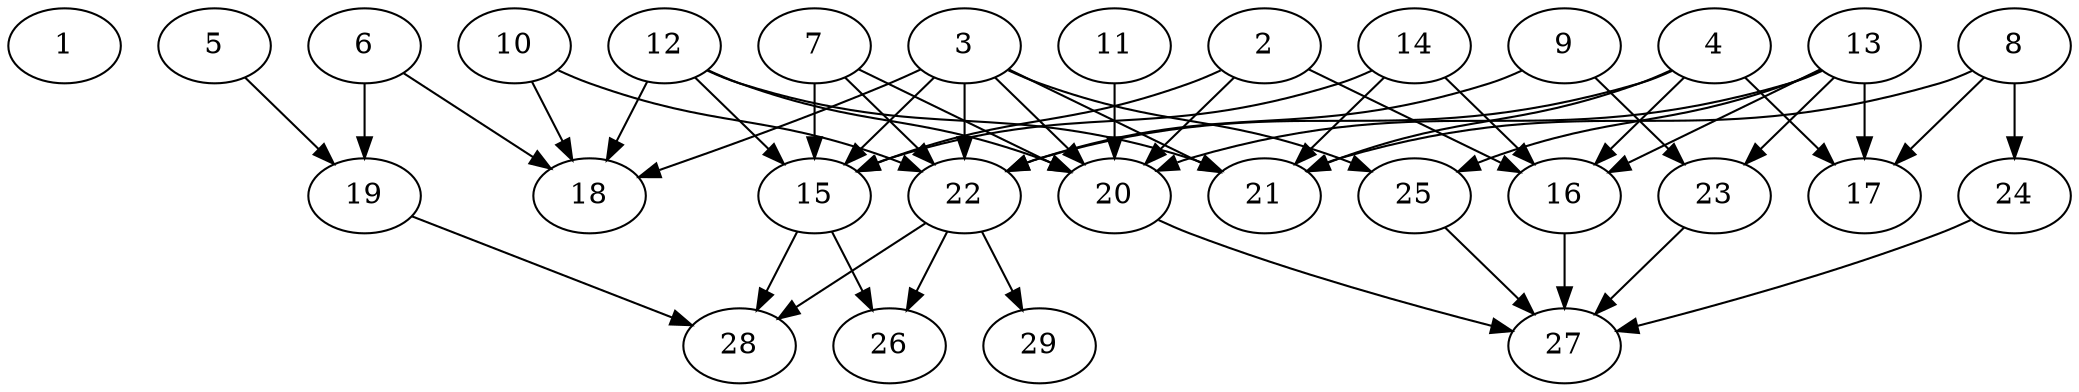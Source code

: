 // DAG (tier=2-normal, mode=data, n=29, ccr=0.402, fat=0.691, density=0.515, regular=0.471, jump=0.132, mindata=2097152, maxdata=16777216)
// DAG automatically generated by daggen at Sun Aug 24 16:33:34 2025
// /home/ermia/Project/Environments/daggen/bin/daggen --dot --ccr 0.402 --fat 0.691 --regular 0.471 --density 0.515 --jump 0.132 --mindata 2097152 --maxdata 16777216 -n 29 
digraph G {
  1 [size="421319044395553521664", alpha="0.03", expect_size="210659522197776760832"]
  2 [size="2637700192300452282368", alpha="0.17", expect_size="1318850096150226141184"]
  2 -> 15 [size ="1527238772129792"]
  2 -> 16 [size ="1527238772129792"]
  2 -> 20 [size ="1527238772129792"]
  3 [size="31235677875258976", alpha="0.07", expect_size="15617838937629488"]
  3 -> 15 [size ="704312300797952"]
  3 -> 18 [size ="704312300797952"]
  3 -> 20 [size ="704312300797952"]
  3 -> 21 [size ="704312300797952"]
  3 -> 22 [size ="704312300797952"]
  3 -> 25 [size ="704312300797952"]
  4 [size="62733999210494448", alpha="0.18", expect_size="31366999605247224"]
  4 -> 16 [size ="1527465155493888"]
  4 -> 17 [size ="1527465155493888"]
  4 -> 21 [size ="1527465155493888"]
  4 -> 22 [size ="1527465155493888"]
  5 [size="2580957055717287", alpha="0.02", expect_size="1290478527858643"]
  5 -> 19 [size ="117273754861568"]
  6 [size="4647537113400346673152", alpha="0.04", expect_size="2323768556700173336576"]
  6 -> 18 [size ="2227948929155072"]
  6 -> 19 [size ="2227948929155072"]
  7 [size="94885481915363136", alpha="0.13", expect_size="47442740957681568"]
  7 -> 15 [size ="1718506752049152"]
  7 -> 20 [size ="1718506752049152"]
  7 -> 22 [size ="1718506752049152"]
  8 [size="49028278504607328", alpha="0.03", expect_size="24514139252303664"]
  8 -> 17 [size ="1491457223426048"]
  8 -> 21 [size ="1491457223426048"]
  8 -> 24 [size ="1491457223426048"]
  9 [size="242410430324851328", alpha="0.02", expect_size="121205215162425664"]
  9 -> 22 [size ="326004425883648"]
  9 -> 23 [size ="326004425883648"]
  10 [size="43329355585159168000", alpha="0.12", expect_size="21664677792579584000"]
  10 -> 18 [size ="98691134259200"]
  10 -> 22 [size ="98691134259200"]
  11 [size="85972119798519824", alpha="0.15", expect_size="42986059899259912"]
  11 -> 20 [size ="2145873337253888"]
  12 [size="90595317622184607744", alpha="0.06", expect_size="45297658811092303872"]
  12 -> 15 [size ="161371618541568"]
  12 -> 18 [size ="161371618541568"]
  12 -> 20 [size ="161371618541568"]
  12 -> 21 [size ="161371618541568"]
  13 [size="1472455053037010944000", alpha="0.13", expect_size="736227526518505472000"]
  13 -> 16 [size ="1035423501516800"]
  13 -> 17 [size ="1035423501516800"]
  13 -> 20 [size ="1035423501516800"]
  13 -> 23 [size ="1035423501516800"]
  13 -> 25 [size ="1035423501516800"]
  14 [size="397389373111840640", alpha="0.09", expect_size="198694686555920320"]
  14 -> 15 [size ="940944127950848"]
  14 -> 16 [size ="940944127950848"]
  14 -> 21 [size ="940944127950848"]
  15 [size="3205507999665515134976", alpha="0.13", expect_size="1602753999832757567488"]
  15 -> 26 [size ="1739220171358208"]
  15 -> 28 [size ="1739220171358208"]
  16 [size="22354843873075789824", alpha="0.07", expect_size="11177421936537894912"]
  16 -> 27 [size ="63484993732608"]
  17 [size="9438868917821924", alpha="0.12", expect_size="4719434458910962"]
  18 [size="606437533557251375104", alpha="0.08", expect_size="303218766778625687552"]
  19 [size="28895856201132700", alpha="0.02", expect_size="14447928100566350"]
  19 -> 28 [size ="1960353676132352"]
  20 [size="1819077617791733760", alpha="0.03", expect_size="909538808895866880"]
  20 -> 27 [size ="717750272000000"]
  21 [size="105115917726758720", alpha="0.11", expect_size="52557958863379360"]
  22 [size="2820272623013964288", alpha="0.13", expect_size="1410136311506982144"]
  22 -> 26 [size ="1421166560411648"]
  22 -> 28 [size ="1421166560411648"]
  22 -> 29 [size ="1421166560411648"]
  23 [size="2846479817394710", alpha="0.05", expect_size="1423239908697355"]
  23 -> 27 [size ="215458242363392"]
  24 [size="6834115808844818", alpha="0.18", expect_size="3417057904422409"]
  24 -> 27 [size ="548475678752768"]
  25 [size="116241708347612463104", alpha="0.12", expect_size="58120854173806231552"]
  25 -> 27 [size ="190545183899648"]
  26 [size="961882459573783040", alpha="0.06", expect_size="480941229786891520"]
  27 [size="2360099729049850478592", alpha="0.05", expect_size="1180049864524925239296"]
  28 [size="126572226666907088", alpha="0.00", expect_size="63286113333453544"]
  29 [size="870935720967456948224", alpha="0.05", expect_size="435467860483728474112"]
}